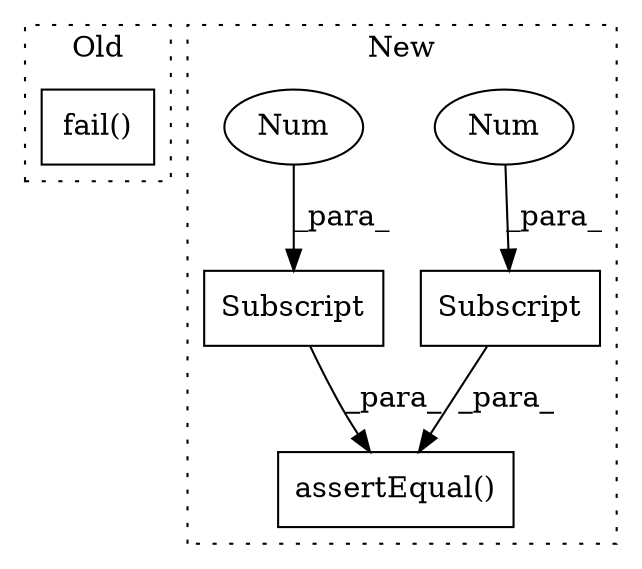 digraph G {
subgraph cluster0 {
1 [label="fail()" a="75" s="501" l="11" shape="box"];
label = "Old";
style="dotted";
}
subgraph cluster1 {
2 [label="Subscript" a="63" s="2265,0" l="19,0" shape="box"];
3 [label="Num" a="76" s="2282" l="1" shape="ellipse"];
4 [label="assertEqual()" a="75" s="2228,2284" l="17,1" shape="box"];
5 [label="Subscript" a="63" s="2245,0" l="18,0" shape="box"];
6 [label="Num" a="76" s="2261" l="1" shape="ellipse"];
label = "New";
style="dotted";
}
2 -> 4 [label="_para_"];
3 -> 2 [label="_para_"];
5 -> 4 [label="_para_"];
6 -> 5 [label="_para_"];
}